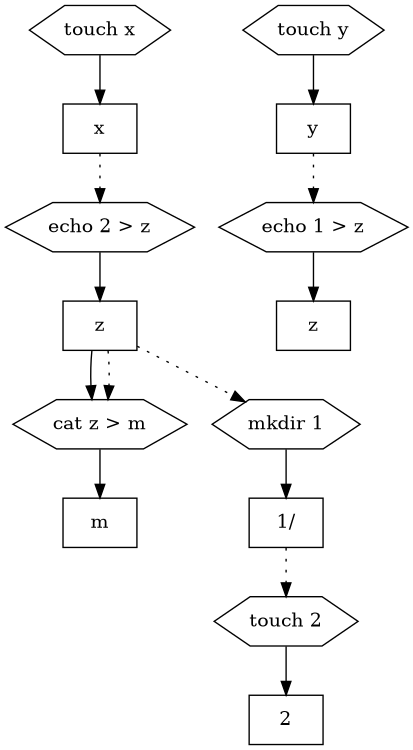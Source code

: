 digraph {
    graph [rankdir=TB
          ,bgcolor=transparent
          ,size="10,5"
          ];
    node [shape=box
         ,fillcolor=white
         ,style=filled];
    0 [label="touch x"
      ,shape=hexagon];
    1 [label=x,shape=box];
    2 [label="touch y"
      ,shape=hexagon];
    3 [label=y,shape=box];
    4 [label="echo 1 > z"
      ,shape=hexagon];
    5 [label=z,shape=box];
    6 [label="echo 2 > z"
      ,shape=hexagon];
    7 [label=z,shape=box];
    8 [label="cat z > m"
      ,shape=hexagon];
    9 [label=m,shape=box];
    16 [label="mkdir 1"
       ,shape=hexagon];
    17 [label="1/",shape=box];
    18 [label="touch 2"
       ,shape=hexagon];
    19 [label=2,shape=box];
    0 -> 1 [style=solid];
    1 -> 6 [style=dotted];
    2 -> 3 [style=solid];
    3 -> 4 [style=dotted];
    4 -> 5 [style=solid];
    6 -> 7 [style=solid];
    7 -> 8 [style=solid];
    7 -> 8 [style=dotted];
    7 -> 16 [style=dotted];
    8 -> 9 [style=solid];
    16 -> 17 [style=solid];
    17 -> 18 [style=dotted];
    18 -> 19 [style=solid];
}
